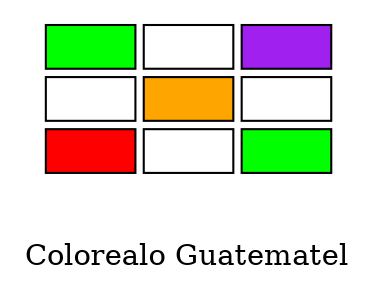 digraph G {
 node [shape=plaintext];
label="Colorealo Guatematel";
some_node [
label=<
<table border="0" cellborder="1" cellspacing="4" width="100%" height="100%">
<tr>
<td bgcolor="Green" width="5" height="5">        </td>
<td bgcolor="White" width="5" height="5">        </td>
<td bgcolor="Purple" width="5" height="5">        </td>
</tr>
<tr>
<td bgcolor="White" width="5" height="5">        </td>
<td bgcolor="Orange" width="5" height="5">        </td>
<td bgcolor="White" width="5" height="5">        </td>
</tr>
<tr>
<td bgcolor="Red" width="5" height="5">        </td>
<td bgcolor="White" width="5" height="5">        </td>
<td bgcolor="Green" width="5" height="5">        </td>
</tr>
</table>>
];
}